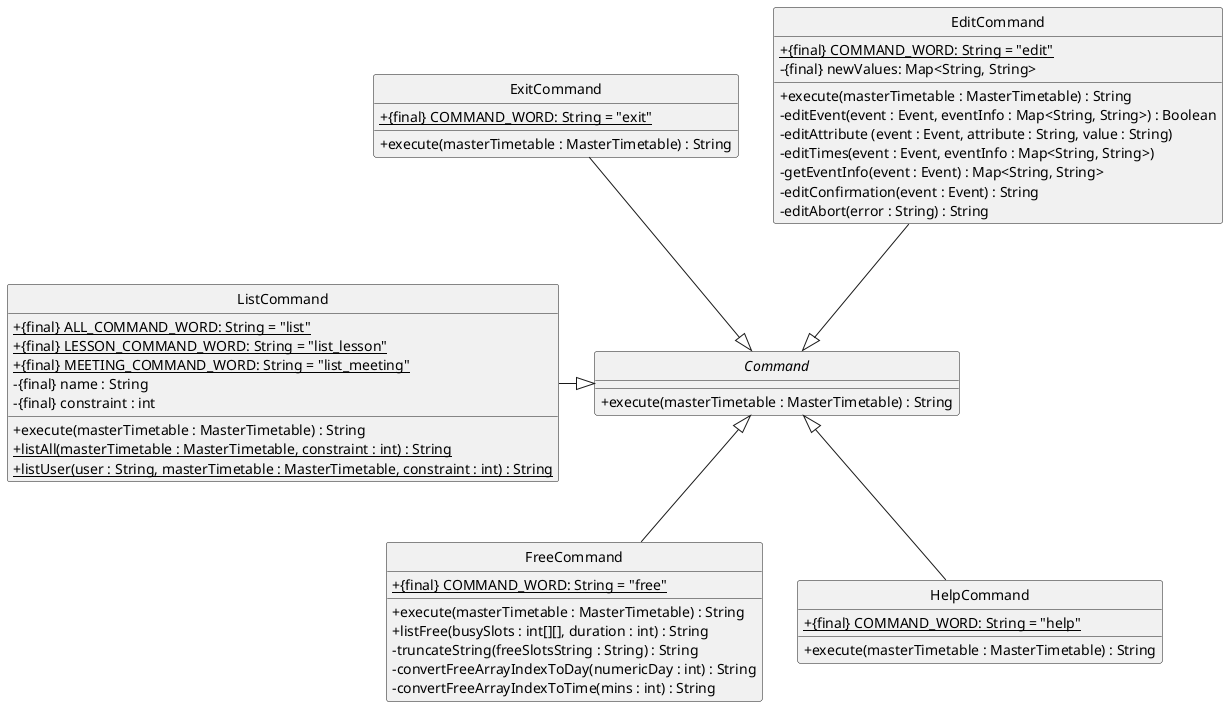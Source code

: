 @startuml
'https://plantuml.com/class-diagram

hide circle
skinparam classAttributeIconSize 0

Command <|-up- EditCommand
Command <|-up- ExitCommand
Command <|-- FreeCommand
Command <|-- HelpCommand
Command <|-left- ListCommand

abstract class Command {
+ execute(masterTimetable : MasterTimetable) : String
}

class EditCommand {
+ {static} {final} COMMAND_WORD: String = "edit"
- {final} newValues: Map<String, String>
+ execute(masterTimetable : MasterTimetable) : String
- editEvent(event : Event, eventInfo : Map<String, String>) : Boolean
- editAttribute (event : Event, attribute : String, value : String)
- editTimes(event : Event, eventInfo : Map<String, String>)
- getEventInfo(event : Event) : Map<String, String>
- editConfirmation(event : Event) : String
- editAbort(error : String) : String
}

class ExitCommand {
+ {static} {final} COMMAND_WORD: String = "exit"
+ execute(masterTimetable : MasterTimetable) : String
}

class FreeCommand {
+ {static} {final} COMMAND_WORD: String = "free"
+ execute(masterTimetable : MasterTimetable) : String
+ listFree(busySlots : int[][], duration : int) : String
- truncateString(freeSlotsString : String) : String
- convertFreeArrayIndexToDay(numericDay : int) : String
- convertFreeArrayIndexToTime(mins : int) : String
}

class HelpCommand {
+ {static} {final} COMMAND_WORD: String = "help"
+ execute(masterTimetable : MasterTimetable) : String
}

class ListCommand {
+ {static} {final} ALL_COMMAND_WORD: String = "list"
+ {static} {final} LESSON_COMMAND_WORD: String = "list_lesson"
+ {static} {final} MEETING_COMMAND_WORD: String = "list_meeting"
- {final} name : String
- {final} constraint : int
+ execute(masterTimetable : MasterTimetable) : String
+ {static} listAll(masterTimetable : MasterTimetable, constraint : int) : String
+ {static} listUser(user : String, masterTimetable : MasterTimetable, constraint : int) : String
}

@enduml